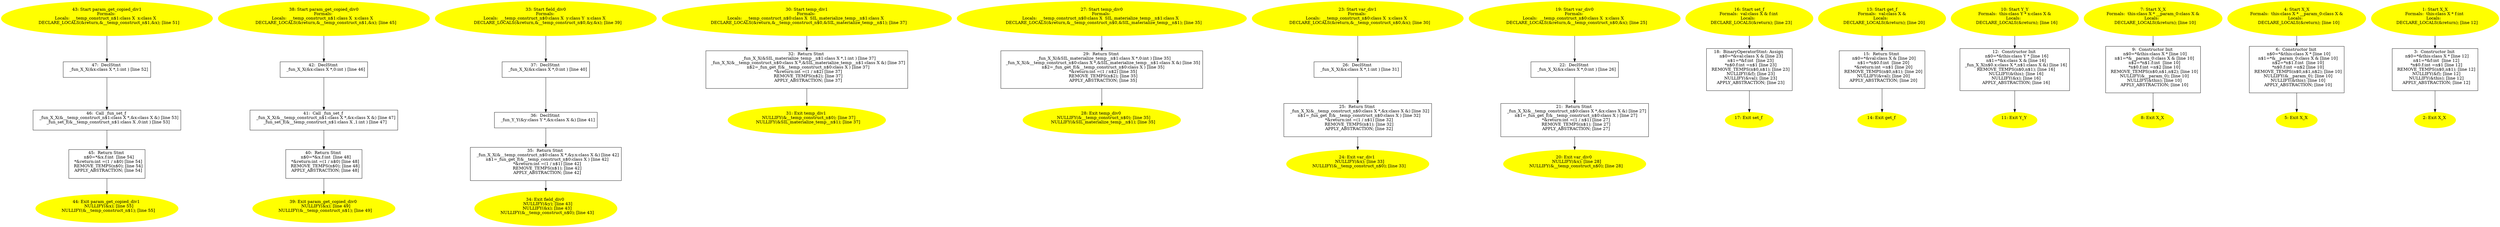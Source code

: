 /* @generated */
digraph iCFG {
47 [label="47:  DeclStmt \n   _fun_X_X(&x:class X *,1:int ) [line 52]\n " shape="box"]
	

	 47 -> 46 ;
46 [label="46:  Call _fun_set_f \n   _fun_X_X(&__temp_construct_n$1:class X *,&x:class X &) [line 53]\n  _fun_set_f(&__temp_construct_n$1:class X ,0:int ) [line 53]\n " shape="box"]
	

	 46 -> 45 ;
45 [label="45:  Return Stmt \n   n$0=*&x.f:int  [line 54]\n  *&return:int =(1 / n$0) [line 54]\n  REMOVE_TEMPS(n$0); [line 54]\n  APPLY_ABSTRACTION; [line 54]\n " shape="box"]
	

	 45 -> 44 ;
44 [label="44: Exit param_get_copied_div1 \n   NULLIFY(&x); [line 55]\n  NULLIFY(&__temp_construct_n$1); [line 55]\n " color=yellow style=filled]
	

43 [label="43: Start param_get_copied_div1\nFormals: \nLocals:  __temp_construct_n$1:class X  x:class X  \n   DECLARE_LOCALS(&return,&__temp_construct_n$1,&x); [line 51]\n " color=yellow style=filled]
	

	 43 -> 47 ;
42 [label="42:  DeclStmt \n   _fun_X_X(&x:class X *,0:int ) [line 46]\n " shape="box"]
	

	 42 -> 41 ;
41 [label="41:  Call _fun_set_f \n   _fun_X_X(&__temp_construct_n$1:class X *,&x:class X &) [line 47]\n  _fun_set_f(&__temp_construct_n$1:class X ,1:int ) [line 47]\n " shape="box"]
	

	 41 -> 40 ;
40 [label="40:  Return Stmt \n   n$0=*&x.f:int  [line 48]\n  *&return:int =(1 / n$0) [line 48]\n  REMOVE_TEMPS(n$0); [line 48]\n  APPLY_ABSTRACTION; [line 48]\n " shape="box"]
	

	 40 -> 39 ;
39 [label="39: Exit param_get_copied_div0 \n   NULLIFY(&x); [line 49]\n  NULLIFY(&__temp_construct_n$1); [line 49]\n " color=yellow style=filled]
	

38 [label="38: Start param_get_copied_div0\nFormals: \nLocals:  __temp_construct_n$1:class X  x:class X  \n   DECLARE_LOCALS(&return,&__temp_construct_n$1,&x); [line 45]\n " color=yellow style=filled]
	

	 38 -> 42 ;
37 [label="37:  DeclStmt \n   _fun_X_X(&x:class X *,0:int ) [line 40]\n " shape="box"]
	

	 37 -> 36 ;
36 [label="36:  DeclStmt \n   _fun_Y_Y(&y:class Y *,&x:class X &) [line 41]\n " shape="box"]
	

	 36 -> 35 ;
35 [label="35:  Return Stmt \n   _fun_X_X(&__temp_construct_n$0:class X *,&y.x:class X &) [line 42]\n  n$1=_fun_get_f(&__temp_construct_n$0:class X ) [line 42]\n  *&return:int =(1 / n$1) [line 42]\n  REMOVE_TEMPS(n$1); [line 42]\n  APPLY_ABSTRACTION; [line 42]\n " shape="box"]
	

	 35 -> 34 ;
34 [label="34: Exit field_div0 \n   NULLIFY(&y); [line 43]\n  NULLIFY(&x); [line 43]\n  NULLIFY(&__temp_construct_n$0); [line 43]\n " color=yellow style=filled]
	

33 [label="33: Start field_div0\nFormals: \nLocals:  __temp_construct_n$0:class X  y:class Y  x:class X  \n   DECLARE_LOCALS(&return,&__temp_construct_n$0,&y,&x); [line 39]\n " color=yellow style=filled]
	

	 33 -> 37 ;
32 [label="32:  Return Stmt \n   _fun_X_X(&SIL_materialize_temp__n$1:class X *,1:int ) [line 37]\n  _fun_X_X(&__temp_construct_n$0:class X *,&SIL_materialize_temp__n$1:class X &) [line 37]\n  n$2=_fun_get_f(&__temp_construct_n$0:class X ) [line 37]\n  *&return:int =(1 / n$2) [line 37]\n  REMOVE_TEMPS(n$2); [line 37]\n  APPLY_ABSTRACTION; [line 37]\n " shape="box"]
	

	 32 -> 31 ;
31 [label="31: Exit temp_div1 \n   NULLIFY(&__temp_construct_n$0); [line 37]\n  NULLIFY(&SIL_materialize_temp__n$1); [line 37]\n " color=yellow style=filled]
	

30 [label="30: Start temp_div1\nFormals: \nLocals:  __temp_construct_n$0:class X  SIL_materialize_temp__n$1:class X  \n   DECLARE_LOCALS(&return,&__temp_construct_n$0,&SIL_materialize_temp__n$1); [line 37]\n " color=yellow style=filled]
	

	 30 -> 32 ;
29 [label="29:  Return Stmt \n   _fun_X_X(&SIL_materialize_temp__n$1:class X *,0:int ) [line 35]\n  _fun_X_X(&__temp_construct_n$0:class X *,&SIL_materialize_temp__n$1:class X &) [line 35]\n  n$2=_fun_get_f(&__temp_construct_n$0:class X ) [line 35]\n  *&return:int =(1 / n$2) [line 35]\n  REMOVE_TEMPS(n$2); [line 35]\n  APPLY_ABSTRACTION; [line 35]\n " shape="box"]
	

	 29 -> 28 ;
28 [label="28: Exit temp_div0 \n   NULLIFY(&__temp_construct_n$0); [line 35]\n  NULLIFY(&SIL_materialize_temp__n$1); [line 35]\n " color=yellow style=filled]
	

27 [label="27: Start temp_div0\nFormals: \nLocals:  __temp_construct_n$0:class X  SIL_materialize_temp__n$1:class X  \n   DECLARE_LOCALS(&return,&__temp_construct_n$0,&SIL_materialize_temp__n$1); [line 35]\n " color=yellow style=filled]
	

	 27 -> 29 ;
26 [label="26:  DeclStmt \n   _fun_X_X(&x:class X *,1:int ) [line 31]\n " shape="box"]
	

	 26 -> 25 ;
25 [label="25:  Return Stmt \n   _fun_X_X(&__temp_construct_n$0:class X *,&x:class X &) [line 32]\n  n$1=_fun_get_f(&__temp_construct_n$0:class X ) [line 32]\n  *&return:int =(1 / n$1) [line 32]\n  REMOVE_TEMPS(n$1); [line 32]\n  APPLY_ABSTRACTION; [line 32]\n " shape="box"]
	

	 25 -> 24 ;
24 [label="24: Exit var_div1 \n   NULLIFY(&x); [line 33]\n  NULLIFY(&__temp_construct_n$0); [line 33]\n " color=yellow style=filled]
	

23 [label="23: Start var_div1\nFormals: \nLocals:  __temp_construct_n$0:class X  x:class X  \n   DECLARE_LOCALS(&return,&__temp_construct_n$0,&x); [line 30]\n " color=yellow style=filled]
	

	 23 -> 26 ;
22 [label="22:  DeclStmt \n   _fun_X_X(&x:class X *,0:int ) [line 26]\n " shape="box"]
	

	 22 -> 21 ;
21 [label="21:  Return Stmt \n   _fun_X_X(&__temp_construct_n$0:class X *,&x:class X &) [line 27]\n  n$1=_fun_get_f(&__temp_construct_n$0:class X ) [line 27]\n  *&return:int =(1 / n$1) [line 27]\n  REMOVE_TEMPS(n$1); [line 27]\n  APPLY_ABSTRACTION; [line 27]\n " shape="box"]
	

	 21 -> 20 ;
20 [label="20: Exit var_div0 \n   NULLIFY(&x); [line 28]\n  NULLIFY(&__temp_construct_n$0); [line 28]\n " color=yellow style=filled]
	

19 [label="19: Start var_div0\nFormals: \nLocals:  __temp_construct_n$0:class X  x:class X  \n   DECLARE_LOCALS(&return,&__temp_construct_n$0,&x); [line 25]\n " color=yellow style=filled]
	

	 19 -> 22 ;
18 [label="18:  BinaryOperatorStmt: Assign \n   n$0=*&val:class X & [line 23]\n  n$1=*&f:int  [line 23]\n  *n$0.f:int =n$1 [line 23]\n  REMOVE_TEMPS(n$0,n$1); [line 23]\n  NULLIFY(&f); [line 23]\n  NULLIFY(&val); [line 23]\n  APPLY_ABSTRACTION; [line 23]\n " shape="box"]
	

	 18 -> 17 ;
17 [label="17: Exit set_f \n  " color=yellow style=filled]
	

16 [label="16: Start set_f\nFormals:  val:class X & f:int \nLocals:  \n   DECLARE_LOCALS(&return); [line 23]\n " color=yellow style=filled]
	

	 16 -> 18 ;
15 [label="15:  Return Stmt \n   n$0=*&val:class X & [line 20]\n  n$1=*n$0.f:int  [line 20]\n  *&return:int =n$1 [line 20]\n  REMOVE_TEMPS(n$0,n$1); [line 20]\n  NULLIFY(&val); [line 20]\n  APPLY_ABSTRACTION; [line 20]\n " shape="box"]
	

	 15 -> 14 ;
14 [label="14: Exit get_f \n  " color=yellow style=filled]
	

13 [label="13: Start get_f\nFormals:  val:class X &\nLocals:  \n   DECLARE_LOCALS(&return); [line 20]\n " color=yellow style=filled]
	

	 13 -> 15 ;
12 [label="12:  Constructor Init \n   n$0=*&this:class Y * [line 16]\n  n$1=*&x:class X & [line 16]\n  _fun_X_X(n$0.x:class X *,n$1:class X &) [line 16]\n  REMOVE_TEMPS(n$0,n$1); [line 16]\n  NULLIFY(&this); [line 16]\n  NULLIFY(&x); [line 16]\n  APPLY_ABSTRACTION; [line 16]\n " shape="box"]
	

	 12 -> 11 ;
11 [label="11: Exit Y_Y \n  " color=yellow style=filled]
	

10 [label="10: Start Y_Y\nFormals:  this:class Y * x:class X &\nLocals:  \n   DECLARE_LOCALS(&return); [line 16]\n " color=yellow style=filled]
	

	 10 -> 12 ;
9 [label="9:  Constructor Init \n   n$0=*&this:class X * [line 10]\n  n$1=*&__param_0:class X & [line 10]\n  n$2=*n$1.f:int  [line 10]\n  *n$0.f:int =n$2 [line 10]\n  REMOVE_TEMPS(n$0,n$1,n$2); [line 10]\n  NULLIFY(&__param_0); [line 10]\n  NULLIFY(&this); [line 10]\n  APPLY_ABSTRACTION; [line 10]\n " shape="box"]
	

	 9 -> 8 ;
8 [label="8: Exit X_X \n  " color=yellow style=filled]
	

7 [label="7: Start X_X\nFormals:  this:class X * __param_0:class X &\nLocals:  \n   DECLARE_LOCALS(&return); [line 10]\n " color=yellow style=filled]
	

	 7 -> 9 ;
6 [label="6:  Constructor Init \n   n$0=*&this:class X * [line 10]\n  n$1=*&__param_0:class X & [line 10]\n  n$2=*n$1.f:int  [line 10]\n  *n$0.f:int =n$2 [line 10]\n  REMOVE_TEMPS(n$0,n$1,n$2); [line 10]\n  NULLIFY(&__param_0); [line 10]\n  NULLIFY(&this); [line 10]\n  APPLY_ABSTRACTION; [line 10]\n " shape="box"]
	

	 6 -> 5 ;
5 [label="5: Exit X_X \n  " color=yellow style=filled]
	

4 [label="4: Start X_X\nFormals:  this:class X * __param_0:class X &\nLocals:  \n   DECLARE_LOCALS(&return); [line 10]\n " color=yellow style=filled]
	

	 4 -> 6 ;
3 [label="3:  Constructor Init \n   n$0=*&this:class X * [line 12]\n  n$1=*&f:int  [line 12]\n  *n$0.f:int =n$1 [line 12]\n  REMOVE_TEMPS(n$0,n$1); [line 12]\n  NULLIFY(&f); [line 12]\n  NULLIFY(&this); [line 12]\n  APPLY_ABSTRACTION; [line 12]\n " shape="box"]
	

	 3 -> 2 ;
2 [label="2: Exit X_X \n  " color=yellow style=filled]
	

1 [label="1: Start X_X\nFormals:  this:class X * f:int \nLocals:  \n   DECLARE_LOCALS(&return); [line 12]\n " color=yellow style=filled]
	

	 1 -> 3 ;
}
